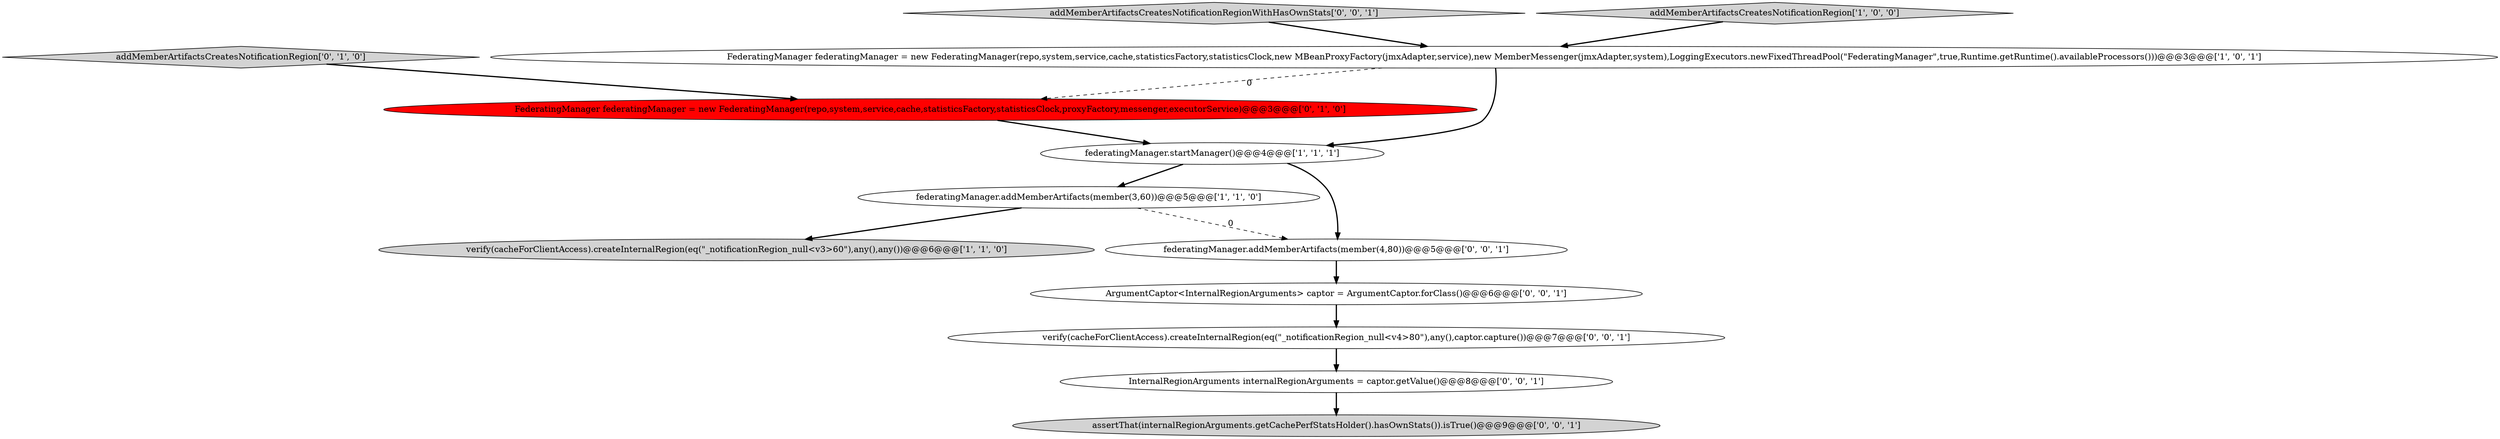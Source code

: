 digraph {
0 [style = filled, label = "FederatingManager federatingManager = new FederatingManager(repo,system,service,cache,statisticsFactory,statisticsClock,new MBeanProxyFactory(jmxAdapter,service),new MemberMessenger(jmxAdapter,system),LoggingExecutors.newFixedThreadPool(\"FederatingManager\",true,Runtime.getRuntime().availableProcessors()))@@@3@@@['1', '0', '1']", fillcolor = white, shape = ellipse image = "AAA0AAABBB1BBB"];
5 [style = filled, label = "addMemberArtifactsCreatesNotificationRegion['0', '1', '0']", fillcolor = lightgray, shape = diamond image = "AAA0AAABBB2BBB"];
1 [style = filled, label = "federatingManager.startManager()@@@4@@@['1', '1', '1']", fillcolor = white, shape = ellipse image = "AAA0AAABBB1BBB"];
6 [style = filled, label = "FederatingManager federatingManager = new FederatingManager(repo,system,service,cache,statisticsFactory,statisticsClock,proxyFactory,messenger,executorService)@@@3@@@['0', '1', '0']", fillcolor = red, shape = ellipse image = "AAA1AAABBB2BBB"];
9 [style = filled, label = "InternalRegionArguments internalRegionArguments = captor.getValue()@@@8@@@['0', '0', '1']", fillcolor = white, shape = ellipse image = "AAA0AAABBB3BBB"];
2 [style = filled, label = "federatingManager.addMemberArtifacts(member(3,60))@@@5@@@['1', '1', '0']", fillcolor = white, shape = ellipse image = "AAA0AAABBB1BBB"];
10 [style = filled, label = "addMemberArtifactsCreatesNotificationRegionWithHasOwnStats['0', '0', '1']", fillcolor = lightgray, shape = diamond image = "AAA0AAABBB3BBB"];
8 [style = filled, label = "assertThat(internalRegionArguments.getCachePerfStatsHolder().hasOwnStats()).isTrue()@@@9@@@['0', '0', '1']", fillcolor = lightgray, shape = ellipse image = "AAA0AAABBB3BBB"];
7 [style = filled, label = "federatingManager.addMemberArtifacts(member(4,80))@@@5@@@['0', '0', '1']", fillcolor = white, shape = ellipse image = "AAA0AAABBB3BBB"];
11 [style = filled, label = "ArgumentCaptor<InternalRegionArguments> captor = ArgumentCaptor.forClass()@@@6@@@['0', '0', '1']", fillcolor = white, shape = ellipse image = "AAA0AAABBB3BBB"];
4 [style = filled, label = "verify(cacheForClientAccess).createInternalRegion(eq(\"_notificationRegion_null<v3>60\"),any(),any())@@@6@@@['1', '1', '0']", fillcolor = lightgray, shape = ellipse image = "AAA0AAABBB1BBB"];
3 [style = filled, label = "addMemberArtifactsCreatesNotificationRegion['1', '0', '0']", fillcolor = lightgray, shape = diamond image = "AAA0AAABBB1BBB"];
12 [style = filled, label = "verify(cacheForClientAccess).createInternalRegion(eq(\"_notificationRegion_null<v4>80\"),any(),captor.capture())@@@7@@@['0', '0', '1']", fillcolor = white, shape = ellipse image = "AAA0AAABBB3BBB"];
6->1 [style = bold, label=""];
10->0 [style = bold, label=""];
1->2 [style = bold, label=""];
11->12 [style = bold, label=""];
7->11 [style = bold, label=""];
5->6 [style = bold, label=""];
2->7 [style = dashed, label="0"];
12->9 [style = bold, label=""];
9->8 [style = bold, label=""];
2->4 [style = bold, label=""];
1->7 [style = bold, label=""];
0->1 [style = bold, label=""];
3->0 [style = bold, label=""];
0->6 [style = dashed, label="0"];
}
